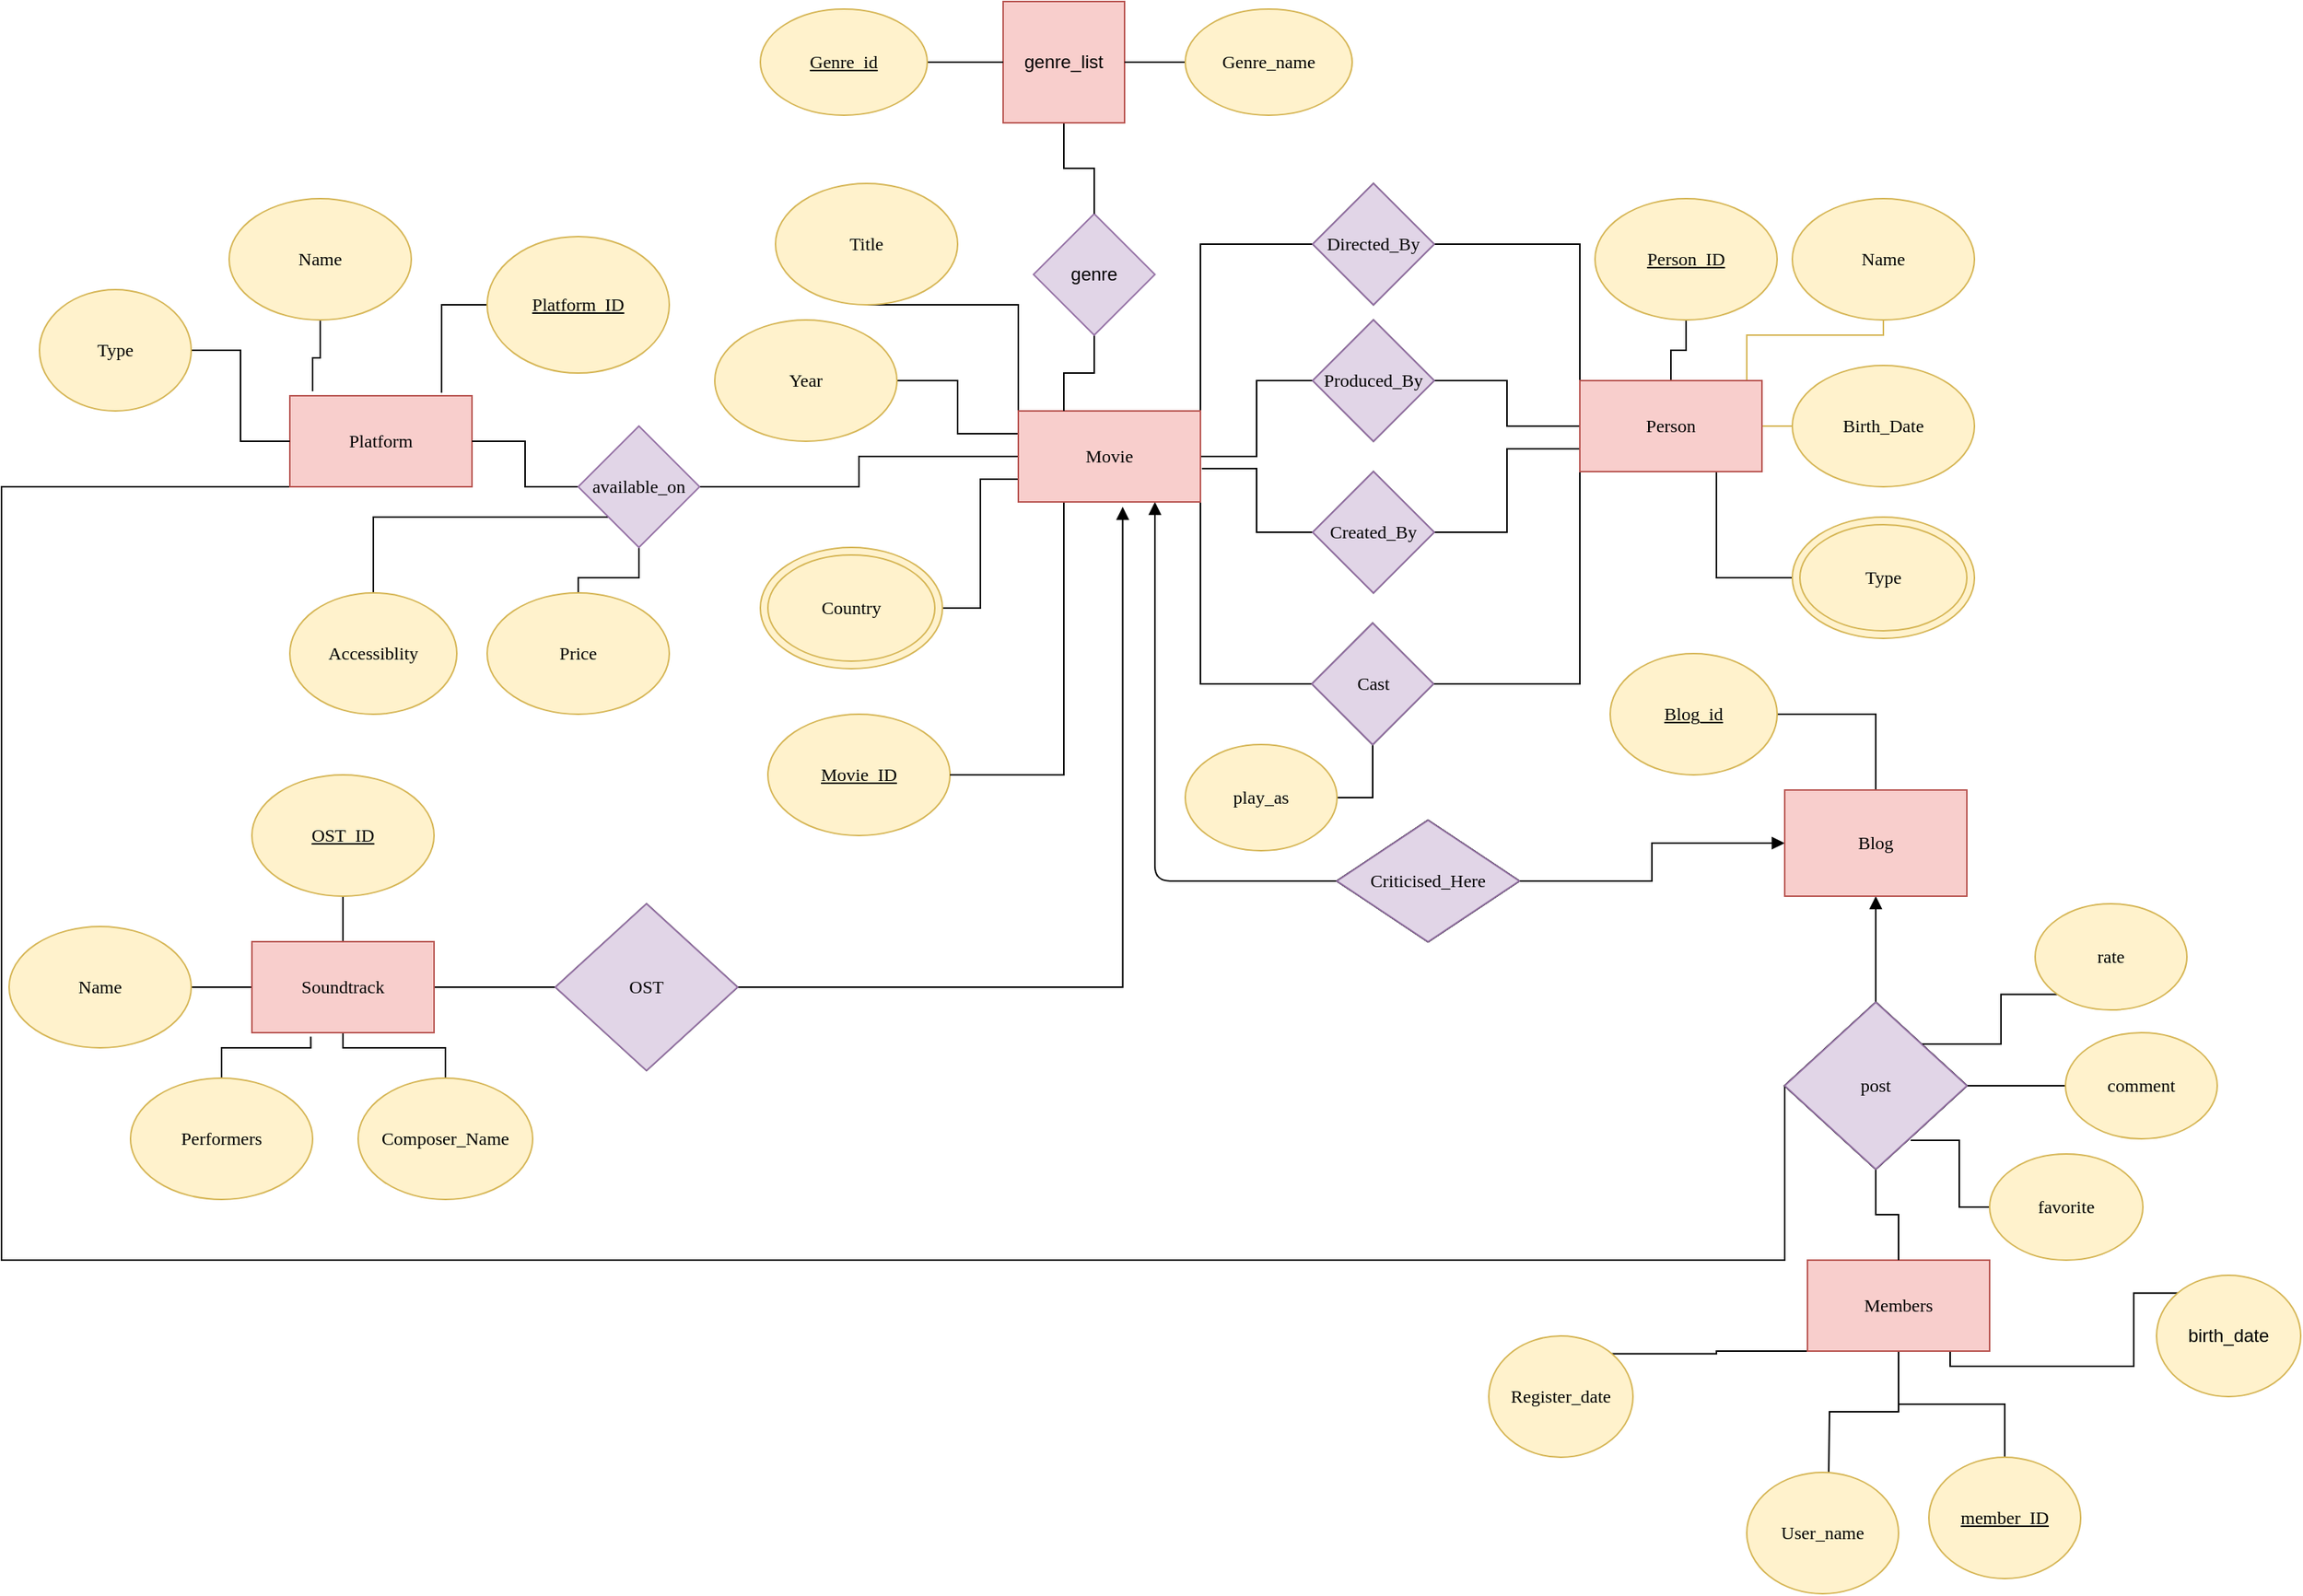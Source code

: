 <mxfile version="13.6.6" type="github"><diagram id="C5RBs43oDa-KdzZeNtuy" name="Page-1"><mxGraphModel dx="1730" dy="2097" grid="1" gridSize="10" guides="1" tooltips="1" connect="1" arrows="1" fold="1" page="1" pageScale="1" pageWidth="827" pageHeight="1169" math="0" shadow="0"><root><mxCell id="WIyWlLk6GJQsqaUBKTNV-0"/><mxCell id="WIyWlLk6GJQsqaUBKTNV-1" parent="WIyWlLk6GJQsqaUBKTNV-0"/><mxCell id="zu7qVDjdmiL0SXpGUz2i-52" style="edgeStyle=orthogonalEdgeStyle;rounded=0;orthogonalLoop=1;jettySize=auto;html=1;endArrow=none;endFill=0;strokeColor=#000000;fontFamily=Verdana;" parent="WIyWlLk6GJQsqaUBKTNV-1" source="zu7qVDjdmiL0SXpGUz2i-1" target="zu7qVDjdmiL0SXpGUz2i-44" edge="1"><mxGeometry relative="1" as="geometry"/></mxCell><mxCell id="zu7qVDjdmiL0SXpGUz2i-80" style="edgeStyle=orthogonalEdgeStyle;rounded=0;orthogonalLoop=1;jettySize=auto;html=1;exitX=0.75;exitY=1;exitDx=0;exitDy=0;startArrow=block;startFill=1;endArrow=none;endFill=0;strokeColor=#000000;fontFamily=Verdana;" parent="WIyWlLk6GJQsqaUBKTNV-1" source="zu7qVDjdmiL0SXpGUz2i-1" edge="1"><mxGeometry relative="1" as="geometry"><mxPoint x="780" y="410" as="targetPoint"/></mxGeometry></mxCell><mxCell id="zu7qVDjdmiL0SXpGUz2i-1" value="Movie" style="rounded=0;whiteSpace=wrap;html=1;fontFamily=Verdana;fillColor=#f8cecc;strokeColor=#b85450;" parent="WIyWlLk6GJQsqaUBKTNV-1" vertex="1"><mxGeometry x="690" y="170" width="120" height="60" as="geometry"/></mxCell><mxCell id="zu7qVDjdmiL0SXpGUz2i-34" style="edgeStyle=orthogonalEdgeStyle;rounded=0;orthogonalLoop=1;jettySize=auto;html=1;entryX=0;entryY=0.25;entryDx=0;entryDy=0;endArrow=none;endFill=0;fontFamily=Verdana;fillColor=#fff2cc;" parent="WIyWlLk6GJQsqaUBKTNV-1" source="zu7qVDjdmiL0SXpGUz2i-4" target="zu7qVDjdmiL0SXpGUz2i-1" edge="1"><mxGeometry relative="1" as="geometry"/></mxCell><mxCell id="zu7qVDjdmiL0SXpGUz2i-4" value="Year" style="ellipse;whiteSpace=wrap;html=1;fontFamily=Verdana;fillColor=#fff2cc;strokeColor=#d6b656;" parent="WIyWlLk6GJQsqaUBKTNV-1" vertex="1"><mxGeometry x="490" y="110" width="120" height="80" as="geometry"/></mxCell><mxCell id="zu7qVDjdmiL0SXpGUz2i-35" style="edgeStyle=orthogonalEdgeStyle;rounded=0;orthogonalLoop=1;jettySize=auto;html=1;entryX=0;entryY=0;entryDx=0;entryDy=0;endArrow=none;endFill=0;fontFamily=Verdana;fillColor=#fff2cc;" parent="WIyWlLk6GJQsqaUBKTNV-1" source="zu7qVDjdmiL0SXpGUz2i-7" target="zu7qVDjdmiL0SXpGUz2i-1" edge="1"><mxGeometry relative="1" as="geometry"><Array as="points"><mxPoint x="690" y="100"/></Array></mxGeometry></mxCell><mxCell id="zu7qVDjdmiL0SXpGUz2i-7" value="Title" style="ellipse;whiteSpace=wrap;html=1;fontFamily=Verdana;fillColor=#fff2cc;strokeColor=#d6b656;" parent="WIyWlLk6GJQsqaUBKTNV-1" vertex="1"><mxGeometry x="530" y="20" width="120" height="80" as="geometry"/></mxCell><mxCell id="zu7qVDjdmiL0SXpGUz2i-33" style="edgeStyle=orthogonalEdgeStyle;rounded=0;orthogonalLoop=1;jettySize=auto;html=1;entryX=0;entryY=0.75;entryDx=0;entryDy=0;endArrow=none;endFill=0;fontFamily=Verdana;fillColor=#fff2cc;" parent="WIyWlLk6GJQsqaUBKTNV-1" source="zu7qVDjdmiL0SXpGUz2i-14" target="zu7qVDjdmiL0SXpGUz2i-1" edge="1"><mxGeometry relative="1" as="geometry"/></mxCell><mxCell id="zu7qVDjdmiL0SXpGUz2i-14" value="Country" style="ellipse;whiteSpace=wrap;html=1;fontFamily=Verdana;fillColor=#fff2cc;strokeColor=#d6b656;" parent="WIyWlLk6GJQsqaUBKTNV-1" vertex="1"><mxGeometry x="520" y="260" width="120" height="80" as="geometry"/></mxCell><mxCell id="zu7qVDjdmiL0SXpGUz2i-50" style="edgeStyle=orthogonalEdgeStyle;rounded=0;orthogonalLoop=1;jettySize=auto;html=1;entryX=0;entryY=0.5;entryDx=0;entryDy=0;endArrow=none;endFill=0;strokeColor=#d6b656;fontFamily=Verdana;fillColor=#fff2cc;" parent="WIyWlLk6GJQsqaUBKTNV-1" source="zu7qVDjdmiL0SXpGUz2i-38" target="zu7qVDjdmiL0SXpGUz2i-41" edge="1"><mxGeometry relative="1" as="geometry"/></mxCell><mxCell id="zu7qVDjdmiL0SXpGUz2i-38" value="Person" style="rounded=0;whiteSpace=wrap;html=1;fontFamily=Verdana;fillColor=#f8cecc;strokeColor=#b85450;" parent="WIyWlLk6GJQsqaUBKTNV-1" vertex="1"><mxGeometry x="1060" y="150" width="120" height="60" as="geometry"/></mxCell><mxCell id="zu7qVDjdmiL0SXpGUz2i-48" style="edgeStyle=orthogonalEdgeStyle;rounded=0;orthogonalLoop=1;jettySize=auto;html=1;endArrow=none;endFill=0;strokeColor=#000000;fontFamily=Verdana;" parent="WIyWlLk6GJQsqaUBKTNV-1" source="zu7qVDjdmiL0SXpGUz2i-39" target="zu7qVDjdmiL0SXpGUz2i-38" edge="1"><mxGeometry relative="1" as="geometry"/></mxCell><mxCell id="zu7qVDjdmiL0SXpGUz2i-39" value="&lt;u&gt;Person_ID&lt;/u&gt;" style="ellipse;whiteSpace=wrap;html=1;fontFamily=Verdana;fillColor=#fff2cc;strokeColor=#d6b656;" parent="WIyWlLk6GJQsqaUBKTNV-1" vertex="1"><mxGeometry x="1070" y="30" width="120" height="80" as="geometry"/></mxCell><mxCell id="zu7qVDjdmiL0SXpGUz2i-49" style="edgeStyle=orthogonalEdgeStyle;rounded=0;orthogonalLoop=1;jettySize=auto;html=1;endArrow=none;endFill=0;strokeColor=#d6b656;fontFamily=Verdana;fillColor=#fff2cc;" parent="WIyWlLk6GJQsqaUBKTNV-1" source="zu7qVDjdmiL0SXpGUz2i-40" edge="1"><mxGeometry relative="1" as="geometry"><mxPoint x="1170" y="150" as="targetPoint"/><Array as="points"><mxPoint x="1260" y="120"/><mxPoint x="1170" y="120"/></Array></mxGeometry></mxCell><mxCell id="zu7qVDjdmiL0SXpGUz2i-40" value="Name" style="ellipse;whiteSpace=wrap;html=1;fontFamily=Verdana;fillColor=#fff2cc;strokeColor=#d6b656;" parent="WIyWlLk6GJQsqaUBKTNV-1" vertex="1"><mxGeometry x="1200" y="30" width="120" height="80" as="geometry"/></mxCell><mxCell id="zu7qVDjdmiL0SXpGUz2i-41" value="Birth_Date" style="ellipse;whiteSpace=wrap;html=1;fontFamily=Verdana;fillColor=#fff2cc;strokeColor=#d6b656;" parent="WIyWlLk6GJQsqaUBKTNV-1" vertex="1"><mxGeometry x="1200" y="140" width="120" height="80" as="geometry"/></mxCell><mxCell id="zu7qVDjdmiL0SXpGUz2i-51" style="edgeStyle=orthogonalEdgeStyle;rounded=0;orthogonalLoop=1;jettySize=auto;html=1;entryX=0.75;entryY=1;entryDx=0;entryDy=0;endArrow=none;endFill=0;strokeColor=#000000;fontFamily=Verdana;" parent="WIyWlLk6GJQsqaUBKTNV-1" source="zu7qVDjdmiL0SXpGUz2i-42" target="zu7qVDjdmiL0SXpGUz2i-38" edge="1"><mxGeometry relative="1" as="geometry"/></mxCell><mxCell id="zu7qVDjdmiL0SXpGUz2i-42" value="Type" style="ellipse;whiteSpace=wrap;html=1;fontFamily=Verdana;fillColor=#fff2cc;strokeColor=#d6b656;" parent="WIyWlLk6GJQsqaUBKTNV-1" vertex="1"><mxGeometry x="1200" y="240" width="120" height="80" as="geometry"/></mxCell><mxCell id="zu7qVDjdmiL0SXpGUz2i-53" style="edgeStyle=orthogonalEdgeStyle;rounded=0;orthogonalLoop=1;jettySize=auto;html=1;entryX=1;entryY=0;entryDx=0;entryDy=0;endArrow=none;endFill=0;strokeColor=#000000;exitX=0;exitY=0.5;exitDx=0;exitDy=0;fontFamily=Verdana;" parent="WIyWlLk6GJQsqaUBKTNV-1" source="zu7qVDjdmiL0SXpGUz2i-43" target="zu7qVDjdmiL0SXpGUz2i-1" edge="1"><mxGeometry relative="1" as="geometry"><Array as="points"><mxPoint x="810" y="60"/></Array></mxGeometry></mxCell><mxCell id="zu7qVDjdmiL0SXpGUz2i-56" style="edgeStyle=orthogonalEdgeStyle;rounded=0;orthogonalLoop=1;jettySize=auto;html=1;entryX=0;entryY=0;entryDx=0;entryDy=0;endArrow=none;endFill=0;strokeColor=#000000;fontFamily=Verdana;" parent="WIyWlLk6GJQsqaUBKTNV-1" source="zu7qVDjdmiL0SXpGUz2i-43" target="zu7qVDjdmiL0SXpGUz2i-38" edge="1"><mxGeometry relative="1" as="geometry"/></mxCell><mxCell id="zu7qVDjdmiL0SXpGUz2i-43" value="Directed_By" style="rhombus;whiteSpace=wrap;html=1;fontFamily=Verdana;" parent="WIyWlLk6GJQsqaUBKTNV-1" vertex="1"><mxGeometry x="884" y="20" width="80" height="80" as="geometry"/></mxCell><mxCell id="zu7qVDjdmiL0SXpGUz2i-57" style="edgeStyle=orthogonalEdgeStyle;rounded=0;orthogonalLoop=1;jettySize=auto;html=1;entryX=0;entryY=0.5;entryDx=0;entryDy=0;endArrow=none;endFill=0;strokeColor=#000000;fontFamily=Verdana;" parent="WIyWlLk6GJQsqaUBKTNV-1" source="zu7qVDjdmiL0SXpGUz2i-44" target="zu7qVDjdmiL0SXpGUz2i-38" edge="1"><mxGeometry relative="1" as="geometry"/></mxCell><mxCell id="zu7qVDjdmiL0SXpGUz2i-44" value="Produced_By" style="rhombus;whiteSpace=wrap;html=1;fontFamily=Verdana;" parent="WIyWlLk6GJQsqaUBKTNV-1" vertex="1"><mxGeometry x="884" y="110" width="80" height="80" as="geometry"/></mxCell><mxCell id="zu7qVDjdmiL0SXpGUz2i-54" style="edgeStyle=orthogonalEdgeStyle;rounded=0;orthogonalLoop=1;jettySize=auto;html=1;entryX=1.008;entryY=0.633;entryDx=0;entryDy=0;entryPerimeter=0;endArrow=none;endFill=0;strokeColor=#000000;fontFamily=Verdana;" parent="WIyWlLk6GJQsqaUBKTNV-1" source="zu7qVDjdmiL0SXpGUz2i-45" target="zu7qVDjdmiL0SXpGUz2i-1" edge="1"><mxGeometry relative="1" as="geometry"/></mxCell><mxCell id="zu7qVDjdmiL0SXpGUz2i-58" style="edgeStyle=orthogonalEdgeStyle;rounded=0;orthogonalLoop=1;jettySize=auto;html=1;entryX=0;entryY=0.75;entryDx=0;entryDy=0;endArrow=none;endFill=0;strokeColor=#000000;fontFamily=Verdana;" parent="WIyWlLk6GJQsqaUBKTNV-1" source="zu7qVDjdmiL0SXpGUz2i-45" target="zu7qVDjdmiL0SXpGUz2i-38" edge="1"><mxGeometry relative="1" as="geometry"/></mxCell><mxCell id="zu7qVDjdmiL0SXpGUz2i-45" value="Created_By" style="rhombus;whiteSpace=wrap;html=1;fontFamily=Verdana;" parent="WIyWlLk6GJQsqaUBKTNV-1" vertex="1"><mxGeometry x="884" y="210" width="80" height="80" as="geometry"/></mxCell><mxCell id="zu7qVDjdmiL0SXpGUz2i-55" style="edgeStyle=orthogonalEdgeStyle;rounded=0;orthogonalLoop=1;jettySize=auto;html=1;entryX=1;entryY=1;entryDx=0;entryDy=0;endArrow=none;endFill=0;strokeColor=#000000;fontFamily=Verdana;" parent="WIyWlLk6GJQsqaUBKTNV-1" source="zu7qVDjdmiL0SXpGUz2i-46" target="zu7qVDjdmiL0SXpGUz2i-1" edge="1"><mxGeometry relative="1" as="geometry"/></mxCell><mxCell id="zu7qVDjdmiL0SXpGUz2i-59" style="edgeStyle=orthogonalEdgeStyle;rounded=0;orthogonalLoop=1;jettySize=auto;html=1;entryX=0;entryY=1;entryDx=0;entryDy=0;endArrow=none;endFill=0;strokeColor=#000000;fontFamily=Verdana;" parent="WIyWlLk6GJQsqaUBKTNV-1" source="zu7qVDjdmiL0SXpGUz2i-46" target="zu7qVDjdmiL0SXpGUz2i-38" edge="1"><mxGeometry relative="1" as="geometry"/></mxCell><mxCell id="zu7qVDjdmiL0SXpGUz2i-46" value="Cast" style="rhombus;whiteSpace=wrap;html=1;fontFamily=Verdana;" parent="WIyWlLk6GJQsqaUBKTNV-1" vertex="1"><mxGeometry x="883.5" y="310" width="80" height="80" as="geometry"/></mxCell><mxCell id="zu7qVDjdmiL0SXpGUz2i-47" value="Type" style="ellipse;whiteSpace=wrap;html=1;fillColor=#fff2cc;fontFamily=Verdana;strokeColor=#d6b656;" parent="WIyWlLk6GJQsqaUBKTNV-1" vertex="1"><mxGeometry x="1205" y="245" width="110" height="70" as="geometry"/></mxCell><mxCell id="zu7qVDjdmiL0SXpGUz2i-61" value="Country" style="ellipse;whiteSpace=wrap;html=1;fillColor=#fff2cc;fontFamily=Verdana;strokeColor=#d6b656;" parent="WIyWlLk6GJQsqaUBKTNV-1" vertex="1"><mxGeometry x="525" y="265" width="110" height="70" as="geometry"/></mxCell><mxCell id="oCdLQc17d8EKBaUNZYvn-48" style="edgeStyle=orthogonalEdgeStyle;rounded=0;orthogonalLoop=1;jettySize=auto;html=1;exitX=0.25;exitY=1;exitDx=0;exitDy=0;entryX=0;entryY=0.5;entryDx=0;entryDy=0;labelBackgroundColor=#99CCFF;endArrow=none;endFill=0;strokeColor=#000000;fontFamily=Helvetica;fontColor=#000000;" edge="1" parent="WIyWlLk6GJQsqaUBKTNV-1" source="zu7qVDjdmiL0SXpGUz2i-62" target="oCdLQc17d8EKBaUNZYvn-19"><mxGeometry relative="1" as="geometry"><Array as="points"><mxPoint x="20" y="220"/><mxPoint x="20" y="730"/><mxPoint x="1195" y="730"/></Array></mxGeometry></mxCell><mxCell id="zu7qVDjdmiL0SXpGUz2i-62" value="Platform" style="rounded=0;whiteSpace=wrap;html=1;fillColor=#f8cecc;fontFamily=Verdana;strokeColor=#b85450;" parent="WIyWlLk6GJQsqaUBKTNV-1" vertex="1"><mxGeometry x="210" y="160" width="120" height="60" as="geometry"/></mxCell><mxCell id="zu7qVDjdmiL0SXpGUz2i-158" style="edgeStyle=orthogonalEdgeStyle;rounded=0;jumpStyle=arc;orthogonalLoop=1;jettySize=auto;html=1;startArrow=none;startFill=0;endArrow=none;endFill=0;fontFamily=Verdana;fillColor=#fff2cc;" parent="WIyWlLk6GJQsqaUBKTNV-1" source="zu7qVDjdmiL0SXpGUz2i-63" target="zu7qVDjdmiL0SXpGUz2i-1" edge="1"><mxGeometry relative="1" as="geometry"/></mxCell><mxCell id="zu7qVDjdmiL0SXpGUz2i-159" style="edgeStyle=orthogonalEdgeStyle;rounded=0;jumpStyle=arc;orthogonalLoop=1;jettySize=auto;html=1;exitX=0;exitY=0.5;exitDx=0;exitDy=0;entryX=1;entryY=0.5;entryDx=0;entryDy=0;startArrow=none;startFill=0;endArrow=none;endFill=0;strokeColor=#000000;fontFamily=Verdana;" parent="WIyWlLk6GJQsqaUBKTNV-1" source="zu7qVDjdmiL0SXpGUz2i-63" target="zu7qVDjdmiL0SXpGUz2i-62" edge="1"><mxGeometry relative="1" as="geometry"/></mxCell><mxCell id="oCdLQc17d8EKBaUNZYvn-43" style="edgeStyle=orthogonalEdgeStyle;rounded=0;orthogonalLoop=1;jettySize=auto;html=1;exitX=0;exitY=1;exitDx=0;exitDy=0;labelBackgroundColor=#99CCFF;endArrow=none;endFill=0;fontFamily=Helvetica;fontColor=#000000;" edge="1" parent="WIyWlLk6GJQsqaUBKTNV-1" source="zu7qVDjdmiL0SXpGUz2i-63" target="zu7qVDjdmiL0SXpGUz2i-70"><mxGeometry relative="1" as="geometry"/></mxCell><mxCell id="oCdLQc17d8EKBaUNZYvn-44" style="edgeStyle=orthogonalEdgeStyle;rounded=0;orthogonalLoop=1;jettySize=auto;html=1;entryX=0.5;entryY=0;entryDx=0;entryDy=0;labelBackgroundColor=#99CCFF;endArrow=none;endFill=0;fontFamily=Helvetica;fontColor=#000000;" edge="1" parent="WIyWlLk6GJQsqaUBKTNV-1" source="zu7qVDjdmiL0SXpGUz2i-63" target="zu7qVDjdmiL0SXpGUz2i-67"><mxGeometry relative="1" as="geometry"/></mxCell><mxCell id="zu7qVDjdmiL0SXpGUz2i-63" value="available_on" style="rhombus;whiteSpace=wrap;html=1;fillColor=#e1d5e7;fontFamily=Verdana;strokeColor=#9673a6;" parent="WIyWlLk6GJQsqaUBKTNV-1" vertex="1"><mxGeometry x="400" y="180" width="80" height="80" as="geometry"/></mxCell><mxCell id="zu7qVDjdmiL0SXpGUz2i-78" style="edgeStyle=orthogonalEdgeStyle;rounded=0;orthogonalLoop=1;jettySize=auto;html=1;entryX=0.833;entryY=-0.033;entryDx=0;entryDy=0;entryPerimeter=0;startArrow=none;startFill=0;endArrow=none;endFill=0;strokeColor=#000000;fontFamily=Verdana;" parent="WIyWlLk6GJQsqaUBKTNV-1" source="zu7qVDjdmiL0SXpGUz2i-66" target="zu7qVDjdmiL0SXpGUz2i-62" edge="1"><mxGeometry relative="1" as="geometry"/></mxCell><mxCell id="zu7qVDjdmiL0SXpGUz2i-66" value="&lt;u&gt;Platform_ID&lt;/u&gt;" style="ellipse;whiteSpace=wrap;html=1;fillColor=#fff2cc;fontFamily=Verdana;strokeColor=#d6b656;" parent="WIyWlLk6GJQsqaUBKTNV-1" vertex="1"><mxGeometry x="340" y="55" width="120" height="90" as="geometry"/></mxCell><mxCell id="zu7qVDjdmiL0SXpGUz2i-67" value="Price" style="ellipse;whiteSpace=wrap;html=1;fillColor=#fff2cc;fontFamily=Verdana;strokeColor=#d6b656;" parent="WIyWlLk6GJQsqaUBKTNV-1" vertex="1"><mxGeometry x="340" y="290" width="120" height="80" as="geometry"/></mxCell><mxCell id="zu7qVDjdmiL0SXpGUz2i-76" style="edgeStyle=orthogonalEdgeStyle;rounded=0;orthogonalLoop=1;jettySize=auto;html=1;startArrow=none;startFill=0;endArrow=none;endFill=0;strokeColor=#000000;fontFamily=Verdana;" parent="WIyWlLk6GJQsqaUBKTNV-1" source="zu7qVDjdmiL0SXpGUz2i-68" target="zu7qVDjdmiL0SXpGUz2i-62" edge="1"><mxGeometry relative="1" as="geometry"/></mxCell><mxCell id="zu7qVDjdmiL0SXpGUz2i-68" value="Type" style="ellipse;whiteSpace=wrap;html=1;fillColor=#fff2cc;fontFamily=Verdana;strokeColor=#d6b656;" parent="WIyWlLk6GJQsqaUBKTNV-1" vertex="1"><mxGeometry x="45" y="90" width="100" height="80" as="geometry"/></mxCell><mxCell id="zu7qVDjdmiL0SXpGUz2i-70" value="Accessiblity" style="ellipse;whiteSpace=wrap;html=1;fillColor=#fff2cc;fontFamily=Verdana;strokeColor=#d6b656;" parent="WIyWlLk6GJQsqaUBKTNV-1" vertex="1"><mxGeometry x="210" y="290" width="110" height="80" as="geometry"/></mxCell><mxCell id="zu7qVDjdmiL0SXpGUz2i-74" style="edgeStyle=orthogonalEdgeStyle;rounded=0;orthogonalLoop=1;jettySize=auto;html=1;entryX=0.125;entryY=-0.05;entryDx=0;entryDy=0;entryPerimeter=0;startArrow=none;startFill=0;endArrow=none;endFill=0;strokeColor=#000000;fontFamily=Verdana;" parent="WIyWlLk6GJQsqaUBKTNV-1" source="zu7qVDjdmiL0SXpGUz2i-71" target="zu7qVDjdmiL0SXpGUz2i-62" edge="1"><mxGeometry relative="1" as="geometry"/></mxCell><mxCell id="zu7qVDjdmiL0SXpGUz2i-71" value="Name" style="ellipse;whiteSpace=wrap;html=1;fillColor=#fff2cc;fontFamily=Verdana;strokeColor=#d6b656;" parent="WIyWlLk6GJQsqaUBKTNV-1" vertex="1"><mxGeometry x="170" y="30" width="120" height="80" as="geometry"/></mxCell><mxCell id="zu7qVDjdmiL0SXpGUz2i-72" value="&lt;u&gt;Movie_ID&lt;/u&gt;" style="ellipse;whiteSpace=wrap;html=1;fillColor=#fff2cc;fontFamily=Verdana;strokeColor=#d6b656;" parent="WIyWlLk6GJQsqaUBKTNV-1" vertex="1"><mxGeometry x="525" y="370" width="120" height="80" as="geometry"/></mxCell><mxCell id="zu7qVDjdmiL0SXpGUz2i-73" style="edgeStyle=orthogonalEdgeStyle;rounded=0;orthogonalLoop=1;jettySize=auto;html=1;startArrow=none;startFill=0;endArrow=none;endFill=0;strokeColor=#000000;exitX=0.25;exitY=1;exitDx=0;exitDy=0;fontFamily=Verdana;" parent="WIyWlLk6GJQsqaUBKTNV-1" source="zu7qVDjdmiL0SXpGUz2i-1" target="zu7qVDjdmiL0SXpGUz2i-72" edge="1"><mxGeometry relative="1" as="geometry"><mxPoint x="720" y="310" as="sourcePoint"/><Array as="points"><mxPoint x="720" y="410"/></Array></mxGeometry></mxCell><mxCell id="zu7qVDjdmiL0SXpGUz2i-146" style="edgeStyle=orthogonalEdgeStyle;rounded=0;jumpStyle=arc;orthogonalLoop=1;jettySize=auto;html=1;startArrow=block;startFill=1;endArrow=none;endFill=0;strokeColor=#000000;fontFamily=Verdana;" parent="WIyWlLk6GJQsqaUBKTNV-1" source="zu7qVDjdmiL0SXpGUz2i-79" target="zu7qVDjdmiL0SXpGUz2i-125" edge="1"><mxGeometry relative="1" as="geometry"/></mxCell><mxCell id="zu7qVDjdmiL0SXpGUz2i-79" value="Blog" style="rounded=0;whiteSpace=wrap;html=1;fillColor=#f8cecc;fontFamily=Verdana;strokeColor=#b85450;" parent="WIyWlLk6GJQsqaUBKTNV-1" vertex="1"><mxGeometry x="1195" y="420" width="120" height="70" as="geometry"/></mxCell><mxCell id="zu7qVDjdmiL0SXpGUz2i-81" value="" style="endArrow=none;html=1;strokeColor=#000000;fontFamily=Verdana;" parent="WIyWlLk6GJQsqaUBKTNV-1" target="zu7qVDjdmiL0SXpGUz2i-82" edge="1"><mxGeometry width="50" height="50" relative="1" as="geometry"><mxPoint x="780" y="410" as="sourcePoint"/><mxPoint x="900" y="480" as="targetPoint"/><Array as="points"><mxPoint x="780" y="480"/></Array></mxGeometry></mxCell><mxCell id="zu7qVDjdmiL0SXpGUz2i-83" style="edgeStyle=orthogonalEdgeStyle;rounded=0;orthogonalLoop=1;jettySize=auto;html=1;exitX=1;exitY=0.5;exitDx=0;exitDy=0;startArrow=none;startFill=0;endArrow=block;endFill=1;strokeColor=#000000;fontFamily=Verdana;" parent="WIyWlLk6GJQsqaUBKTNV-1" source="zu7qVDjdmiL0SXpGUz2i-82" target="zu7qVDjdmiL0SXpGUz2i-79" edge="1"><mxGeometry relative="1" as="geometry"/></mxCell><mxCell id="zu7qVDjdmiL0SXpGUz2i-82" value="Criticised_Here" style="rhombus;whiteSpace=wrap;html=1;fontFamily=Verdana;" parent="WIyWlLk6GJQsqaUBKTNV-1" vertex="1"><mxGeometry x="900" y="440" width="120" height="80" as="geometry"/></mxCell><mxCell id="zu7qVDjdmiL0SXpGUz2i-140" style="edgeStyle=orthogonalEdgeStyle;rounded=0;jumpStyle=arc;orthogonalLoop=1;jettySize=auto;html=1;entryX=1;entryY=0;entryDx=0;entryDy=0;startArrow=none;startFill=0;endArrow=none;endFill=0;strokeColor=#000000;fontFamily=Verdana;" parent="WIyWlLk6GJQsqaUBKTNV-1" source="zu7qVDjdmiL0SXpGUz2i-110" target="zu7qVDjdmiL0SXpGUz2i-112" edge="1"><mxGeometry relative="1" as="geometry"><Array as="points"><mxPoint x="1150" y="790"/></Array></mxGeometry></mxCell><mxCell id="zu7qVDjdmiL0SXpGUz2i-141" style="edgeStyle=orthogonalEdgeStyle;rounded=0;jumpStyle=arc;orthogonalLoop=1;jettySize=auto;html=1;entryX=0.5;entryY=0;entryDx=0;entryDy=0;startArrow=none;startFill=0;endArrow=none;endFill=0;strokeColor=#000000;fontFamily=Verdana;" parent="WIyWlLk6GJQsqaUBKTNV-1" source="zu7qVDjdmiL0SXpGUz2i-110" edge="1"><mxGeometry relative="1" as="geometry"><mxPoint x="1224" y="870" as="targetPoint"/></mxGeometry></mxCell><mxCell id="zu7qVDjdmiL0SXpGUz2i-143" style="edgeStyle=orthogonalEdgeStyle;rounded=0;jumpStyle=arc;orthogonalLoop=1;jettySize=auto;html=1;entryX=0;entryY=0;entryDx=0;entryDy=0;startArrow=none;startFill=0;endArrow=none;endFill=0;strokeColor=#000000;fontFamily=Verdana;" parent="WIyWlLk6GJQsqaUBKTNV-1" source="zu7qVDjdmiL0SXpGUz2i-110" target="zu7qVDjdmiL0SXpGUz2i-113" edge="1"><mxGeometry relative="1" as="geometry"><Array as="points"><mxPoint x="1304" y="800"/><mxPoint x="1425" y="800"/></Array></mxGeometry></mxCell><mxCell id="zu7qVDjdmiL0SXpGUz2i-180" style="edgeStyle=orthogonalEdgeStyle;rounded=0;jumpStyle=arc;orthogonalLoop=1;jettySize=auto;html=1;startArrow=none;startFill=0;endArrow=none;endFill=0;strokeColor=#000000;fontFamily=Verdana;" parent="WIyWlLk6GJQsqaUBKTNV-1" source="zu7qVDjdmiL0SXpGUz2i-110" target="zu7qVDjdmiL0SXpGUz2i-114" edge="1"><mxGeometry relative="1" as="geometry"><Array as="points"><mxPoint x="1270" y="825"/><mxPoint x="1340" y="825"/></Array></mxGeometry></mxCell><mxCell id="zu7qVDjdmiL0SXpGUz2i-110" value="Members" style="rounded=0;whiteSpace=wrap;html=1;fillColor=#f8cecc;fontFamily=Verdana;strokeColor=#b85450;" parent="WIyWlLk6GJQsqaUBKTNV-1" vertex="1"><mxGeometry x="1210" y="730" width="120" height="60" as="geometry"/></mxCell><mxCell id="zu7qVDjdmiL0SXpGUz2i-111" value="User_name" style="ellipse;whiteSpace=wrap;html=1;fillColor=#fff2cc;fontFamily=Verdana;strokeColor=#d6b656;" parent="WIyWlLk6GJQsqaUBKTNV-1" vertex="1"><mxGeometry x="1170" y="870" width="100" height="80" as="geometry"/></mxCell><mxCell id="zu7qVDjdmiL0SXpGUz2i-112" value="Register_date" style="ellipse;whiteSpace=wrap;html=1;fillColor=#fff2cc;fontFamily=Verdana;strokeColor=#d6b656;" parent="WIyWlLk6GJQsqaUBKTNV-1" vertex="1"><mxGeometry x="1000" y="780" width="95" height="80" as="geometry"/></mxCell><mxCell id="zu7qVDjdmiL0SXpGUz2i-113" value="birth_date" style="ellipse;whiteSpace=wrap;html=1;fillColor=#fff2cc;strokeColor=#d6b656;" parent="WIyWlLk6GJQsqaUBKTNV-1" vertex="1"><mxGeometry x="1440" y="740" width="95" height="80" as="geometry"/></mxCell><mxCell id="zu7qVDjdmiL0SXpGUz2i-114" value="&lt;u&gt;member_ID&lt;/u&gt;" style="ellipse;whiteSpace=wrap;html=1;fillColor=#fff2cc;fontFamily=Verdana;strokeColor=#d6b656;" parent="WIyWlLk6GJQsqaUBKTNV-1" vertex="1"><mxGeometry x="1290" y="860" width="100" height="80" as="geometry"/></mxCell><mxCell id="zu7qVDjdmiL0SXpGUz2i-179" style="edgeStyle=orthogonalEdgeStyle;rounded=0;jumpStyle=arc;orthogonalLoop=1;jettySize=auto;html=1;exitX=0.5;exitY=1;exitDx=0;exitDy=0;entryX=0.5;entryY=0;entryDx=0;entryDy=0;startArrow=none;startFill=0;endArrow=none;endFill=0;strokeColor=#000000;fontFamily=Verdana;" parent="WIyWlLk6GJQsqaUBKTNV-1" source="zu7qVDjdmiL0SXpGUz2i-125" target="zu7qVDjdmiL0SXpGUz2i-110" edge="1"><mxGeometry relative="1" as="geometry"/></mxCell><mxCell id="zu7qVDjdmiL0SXpGUz2i-125" value="sent_by" style="rhombus;whiteSpace=wrap;html=1;fillColor=none;fontFamily=Verdana;" parent="WIyWlLk6GJQsqaUBKTNV-1" vertex="1"><mxGeometry x="1195" y="560" width="120" height="110" as="geometry"/></mxCell><mxCell id="zu7qVDjdmiL0SXpGUz2i-150" style="edgeStyle=orthogonalEdgeStyle;rounded=0;jumpStyle=arc;orthogonalLoop=1;jettySize=auto;html=1;startArrow=none;startFill=0;endArrow=none;endFill=0;strokeColor=#000000;fontFamily=Verdana;" parent="WIyWlLk6GJQsqaUBKTNV-1" source="zu7qVDjdmiL0SXpGUz2i-148" target="zu7qVDjdmiL0SXpGUz2i-125" edge="1"><mxGeometry relative="1" as="geometry"/></mxCell><mxCell id="zu7qVDjdmiL0SXpGUz2i-148" value="comment" style="ellipse;whiteSpace=wrap;html=1;fillColor=#fff2cc;fontFamily=Verdana;strokeColor=#d6b656;" parent="WIyWlLk6GJQsqaUBKTNV-1" vertex="1"><mxGeometry x="1380" y="580" width="100" height="70" as="geometry"/></mxCell><mxCell id="oCdLQc17d8EKBaUNZYvn-47" style="edgeStyle=orthogonalEdgeStyle;rounded=0;orthogonalLoop=1;jettySize=auto;html=1;entryX=0.692;entryY=0.827;entryDx=0;entryDy=0;entryPerimeter=0;labelBackgroundColor=#99CCFF;endArrow=none;endFill=0;strokeColor=#000000;fontFamily=Helvetica;fontColor=#000000;" edge="1" parent="WIyWlLk6GJQsqaUBKTNV-1" source="zu7qVDjdmiL0SXpGUz2i-151" target="oCdLQc17d8EKBaUNZYvn-21"><mxGeometry relative="1" as="geometry"/></mxCell><mxCell id="zu7qVDjdmiL0SXpGUz2i-151" value="favorite" style="ellipse;whiteSpace=wrap;html=1;fillColor=#fff2cc;fontFamily=Verdana;strokeColor=#d6b656;" parent="WIyWlLk6GJQsqaUBKTNV-1" vertex="1"><mxGeometry x="1330" y="660" width="101" height="70" as="geometry"/></mxCell><mxCell id="oCdLQc17d8EKBaUNZYvn-46" style="edgeStyle=orthogonalEdgeStyle;rounded=0;orthogonalLoop=1;jettySize=auto;html=1;exitX=0;exitY=1;exitDx=0;exitDy=0;entryX=1;entryY=0;entryDx=0;entryDy=0;labelBackgroundColor=#99CCFF;endArrow=none;endFill=0;strokeColor=#000000;fontFamily=Helvetica;fontColor=#000000;" edge="1" parent="WIyWlLk6GJQsqaUBKTNV-1" source="zu7qVDjdmiL0SXpGUz2i-152" target="oCdLQc17d8EKBaUNZYvn-21"><mxGeometry relative="1" as="geometry"/></mxCell><mxCell id="zu7qVDjdmiL0SXpGUz2i-152" value="rate" style="ellipse;whiteSpace=wrap;html=1;fillColor=#fff2cc;fontFamily=Verdana;strokeColor=#d6b656;" parent="WIyWlLk6GJQsqaUBKTNV-1" vertex="1"><mxGeometry x="1360" y="495" width="100" height="70" as="geometry"/></mxCell><mxCell id="zu7qVDjdmiL0SXpGUz2i-174" style="edgeStyle=orthogonalEdgeStyle;rounded=0;jumpStyle=arc;orthogonalLoop=1;jettySize=auto;html=1;startArrow=none;startFill=0;endArrow=none;endFill=0;strokeColor=#000000;fontFamily=Verdana;" parent="WIyWlLk6GJQsqaUBKTNV-1" source="zu7qVDjdmiL0SXpGUz2i-161" target="zu7qVDjdmiL0SXpGUz2i-164" edge="1"><mxGeometry relative="1" as="geometry"/></mxCell><mxCell id="zu7qVDjdmiL0SXpGUz2i-161" value="Soundtrack" style="rounded=0;whiteSpace=wrap;html=1;fillColor=#f8cecc;fontFamily=Verdana;strokeColor=#b85450;" parent="WIyWlLk6GJQsqaUBKTNV-1" vertex="1"><mxGeometry x="185" y="520" width="120" height="60" as="geometry"/></mxCell><mxCell id="zu7qVDjdmiL0SXpGUz2i-177" style="edgeStyle=orthogonalEdgeStyle;rounded=0;jumpStyle=arc;orthogonalLoop=1;jettySize=auto;html=1;startArrow=none;startFill=0;endArrow=none;endFill=0;strokeColor=#000000;fontFamily=Verdana;" parent="WIyWlLk6GJQsqaUBKTNV-1" source="zu7qVDjdmiL0SXpGUz2i-162" target="zu7qVDjdmiL0SXpGUz2i-161" edge="1"><mxGeometry relative="1" as="geometry"/></mxCell><mxCell id="zu7qVDjdmiL0SXpGUz2i-162" value="&lt;u&gt;OST_ID&lt;/u&gt;" style="ellipse;whiteSpace=wrap;html=1;fillColor=#fff2cc;fontFamily=Verdana;strokeColor=#d6b656;" parent="WIyWlLk6GJQsqaUBKTNV-1" vertex="1"><mxGeometry x="185" y="410" width="120" height="80" as="geometry"/></mxCell><mxCell id="zu7qVDjdmiL0SXpGUz2i-176" style="edgeStyle=orthogonalEdgeStyle;rounded=0;jumpStyle=arc;orthogonalLoop=1;jettySize=auto;html=1;entryX=0.323;entryY=1.044;entryDx=0;entryDy=0;entryPerimeter=0;startArrow=none;startFill=0;endArrow=none;endFill=0;strokeColor=#000000;fontFamily=Verdana;" parent="WIyWlLk6GJQsqaUBKTNV-1" source="zu7qVDjdmiL0SXpGUz2i-163" target="zu7qVDjdmiL0SXpGUz2i-161" edge="1"><mxGeometry relative="1" as="geometry"/></mxCell><mxCell id="zu7qVDjdmiL0SXpGUz2i-163" value="Performers" style="ellipse;whiteSpace=wrap;html=1;fillColor=#fff2cc;fontFamily=Verdana;strokeColor=#d6b656;" parent="WIyWlLk6GJQsqaUBKTNV-1" vertex="1"><mxGeometry x="105" y="610" width="120" height="80" as="geometry"/></mxCell><mxCell id="zu7qVDjdmiL0SXpGUz2i-164" value="Name" style="ellipse;whiteSpace=wrap;html=1;fillColor=#fff2cc;fontFamily=Verdana;strokeColor=#d6b656;" parent="WIyWlLk6GJQsqaUBKTNV-1" vertex="1"><mxGeometry x="25" y="510" width="120" height="80" as="geometry"/></mxCell><mxCell id="zu7qVDjdmiL0SXpGUz2i-173" style="edgeStyle=orthogonalEdgeStyle;rounded=0;jumpStyle=arc;orthogonalLoop=1;jettySize=auto;html=1;exitX=0.5;exitY=0;exitDx=0;exitDy=0;entryX=0.5;entryY=1;entryDx=0;entryDy=0;startArrow=none;startFill=0;endArrow=none;endFill=0;strokeColor=#000000;fontFamily=Verdana;" parent="WIyWlLk6GJQsqaUBKTNV-1" source="zu7qVDjdmiL0SXpGUz2i-165" target="zu7qVDjdmiL0SXpGUz2i-161" edge="1"><mxGeometry relative="1" as="geometry"/></mxCell><mxCell id="zu7qVDjdmiL0SXpGUz2i-165" value="Composer_Name" style="ellipse;whiteSpace=wrap;html=1;fillColor=#fff2cc;fontFamily=Verdana;strokeColor=#d6b656;" parent="WIyWlLk6GJQsqaUBKTNV-1" vertex="1"><mxGeometry x="255" y="610" width="115" height="80" as="geometry"/></mxCell><mxCell id="zu7qVDjdmiL0SXpGUz2i-171" style="edgeStyle=orthogonalEdgeStyle;rounded=0;jumpStyle=arc;orthogonalLoop=1;jettySize=auto;html=1;entryX=0.573;entryY=1.054;entryDx=0;entryDy=0;entryPerimeter=0;startArrow=none;startFill=0;endArrow=block;endFill=1;strokeColor=#000000;fontFamily=Verdana;" parent="WIyWlLk6GJQsqaUBKTNV-1" source="zu7qVDjdmiL0SXpGUz2i-169" target="zu7qVDjdmiL0SXpGUz2i-1" edge="1"><mxGeometry relative="1" as="geometry"/></mxCell><mxCell id="zu7qVDjdmiL0SXpGUz2i-172" style="edgeStyle=orthogonalEdgeStyle;rounded=0;jumpStyle=arc;orthogonalLoop=1;jettySize=auto;html=1;exitX=0;exitY=0.5;exitDx=0;exitDy=0;startArrow=none;startFill=0;endArrow=none;endFill=0;strokeColor=#000000;fontFamily=Verdana;" parent="WIyWlLk6GJQsqaUBKTNV-1" source="zu7qVDjdmiL0SXpGUz2i-169" target="zu7qVDjdmiL0SXpGUz2i-161" edge="1"><mxGeometry relative="1" as="geometry"/></mxCell><mxCell id="zu7qVDjdmiL0SXpGUz2i-169" value="OST" style="rhombus;whiteSpace=wrap;html=1;fillColor=none;fontFamily=Verdana;" parent="WIyWlLk6GJQsqaUBKTNV-1" vertex="1"><mxGeometry x="385" y="495" width="120" height="110" as="geometry"/></mxCell><mxCell id="oCdLQc17d8EKBaUNZYvn-1" style="edgeStyle=orthogonalEdgeStyle;rounded=0;orthogonalLoop=1;jettySize=auto;html=1;endArrow=none;endFill=0;fontFamily=Verdana;" edge="1" parent="WIyWlLk6GJQsqaUBKTNV-1" source="oCdLQc17d8EKBaUNZYvn-0" target="zu7qVDjdmiL0SXpGUz2i-79"><mxGeometry relative="1" as="geometry"/></mxCell><mxCell id="oCdLQc17d8EKBaUNZYvn-0" value="&lt;u&gt;Blog_id&lt;/u&gt;" style="ellipse;whiteSpace=wrap;html=1;fontFamily=Verdana;fillColor=#fff2cc;strokeColor=#d6b656;" vertex="1" parent="WIyWlLk6GJQsqaUBKTNV-1"><mxGeometry x="1080" y="330" width="110" height="80" as="geometry"/></mxCell><mxCell id="oCdLQc17d8EKBaUNZYvn-2" value="Blog" style="rounded=0;whiteSpace=wrap;html=1;fillColor=#f8cecc;fontFamily=Verdana;strokeColor=#b85450;" vertex="1" parent="WIyWlLk6GJQsqaUBKTNV-1"><mxGeometry x="1195" y="420" width="120" height="70" as="geometry"/></mxCell><mxCell id="oCdLQc17d8EKBaUNZYvn-3" value="Movie" style="rounded=0;whiteSpace=wrap;html=1;fontFamily=Verdana;fillColor=#f8cecc;strokeColor=#b85450;" vertex="1" parent="WIyWlLk6GJQsqaUBKTNV-1"><mxGeometry x="690" y="170" width="120" height="60" as="geometry"/></mxCell><mxCell id="oCdLQc17d8EKBaUNZYvn-4" value="Person" style="rounded=0;whiteSpace=wrap;html=1;fontFamily=Verdana;fillColor=#f8cecc;strokeColor=#b85450;" vertex="1" parent="WIyWlLk6GJQsqaUBKTNV-1"><mxGeometry x="1060" y="150" width="120" height="60" as="geometry"/></mxCell><mxCell id="oCdLQc17d8EKBaUNZYvn-5" value="Soundtrack" style="rounded=0;whiteSpace=wrap;html=1;fillColor=#f8cecc;fontFamily=Verdana;strokeColor=#b85450;" vertex="1" parent="WIyWlLk6GJQsqaUBKTNV-1"><mxGeometry x="185" y="520" width="120" height="60" as="geometry"/></mxCell><mxCell id="oCdLQc17d8EKBaUNZYvn-8" value="sent_by" style="rhombus;whiteSpace=wrap;html=1;fillColor=none;fontFamily=Verdana;" vertex="1" parent="WIyWlLk6GJQsqaUBKTNV-1"><mxGeometry x="1195" y="560" width="120" height="110" as="geometry"/></mxCell><mxCell id="oCdLQc17d8EKBaUNZYvn-9" value="Criticised_Here" style="rhombus;whiteSpace=wrap;html=1;fontFamily=Verdana;" vertex="1" parent="WIyWlLk6GJQsqaUBKTNV-1"><mxGeometry x="900" y="440" width="120" height="80" as="geometry"/></mxCell><mxCell id="oCdLQc17d8EKBaUNZYvn-10" value="Blog" style="rounded=0;whiteSpace=wrap;html=1;fillColor=#f8cecc;fontFamily=Verdana;strokeColor=#b85450;" vertex="1" parent="WIyWlLk6GJQsqaUBKTNV-1"><mxGeometry x="1195" y="420" width="120" height="70" as="geometry"/></mxCell><mxCell id="oCdLQc17d8EKBaUNZYvn-11" value="Movie" style="rounded=0;whiteSpace=wrap;html=1;fontFamily=Verdana;fillColor=#f8cecc;strokeColor=#b85450;" vertex="1" parent="WIyWlLk6GJQsqaUBKTNV-1"><mxGeometry x="690" y="170" width="120" height="60" as="geometry"/></mxCell><mxCell id="oCdLQc17d8EKBaUNZYvn-12" value="Person" style="rounded=0;whiteSpace=wrap;html=1;fontFamily=Verdana;fillColor=#f8cecc;strokeColor=#b85450;" vertex="1" parent="WIyWlLk6GJQsqaUBKTNV-1"><mxGeometry x="1060" y="150" width="120" height="60" as="geometry"/></mxCell><mxCell id="oCdLQc17d8EKBaUNZYvn-13" value="Soundtrack" style="rounded=0;whiteSpace=wrap;html=1;fillColor=#f8cecc;fontFamily=Verdana;strokeColor=#b85450;" vertex="1" parent="WIyWlLk6GJQsqaUBKTNV-1"><mxGeometry x="185" y="520" width="120" height="60" as="geometry"/></mxCell><mxCell id="oCdLQc17d8EKBaUNZYvn-16" value="sent_by" style="rhombus;whiteSpace=wrap;html=1;fillColor=none;fontFamily=Verdana;" vertex="1" parent="WIyWlLk6GJQsqaUBKTNV-1"><mxGeometry x="1195" y="560" width="120" height="110" as="geometry"/></mxCell><mxCell id="oCdLQc17d8EKBaUNZYvn-17" value="Criticised_Here" style="rhombus;whiteSpace=wrap;html=1;fontFamily=Verdana;" vertex="1" parent="WIyWlLk6GJQsqaUBKTNV-1"><mxGeometry x="900" y="440" width="120" height="80" as="geometry"/></mxCell><mxCell id="oCdLQc17d8EKBaUNZYvn-18" value="Cast" style="rhombus;whiteSpace=wrap;html=1;fontFamily=Verdana;" vertex="1" parent="WIyWlLk6GJQsqaUBKTNV-1"><mxGeometry x="883.5" y="310" width="80" height="80" as="geometry"/></mxCell><mxCell id="oCdLQc17d8EKBaUNZYvn-19" value="sent_by" style="rhombus;whiteSpace=wrap;html=1;fillColor=none;fontFamily=Verdana;" vertex="1" parent="WIyWlLk6GJQsqaUBKTNV-1"><mxGeometry x="1195" y="560" width="120" height="110" as="geometry"/></mxCell><mxCell id="oCdLQc17d8EKBaUNZYvn-20" value="Criticised_Here" style="rhombus;whiteSpace=wrap;html=1;fontFamily=Verdana;" vertex="1" parent="WIyWlLk6GJQsqaUBKTNV-1"><mxGeometry x="900" y="440" width="120" height="80" as="geometry"/></mxCell><mxCell id="oCdLQc17d8EKBaUNZYvn-21" value="post" style="rhombus;whiteSpace=wrap;html=1;fillColor=#e1d5e7;fontFamily=Verdana;strokeColor=#9673a6;" vertex="1" parent="WIyWlLk6GJQsqaUBKTNV-1"><mxGeometry x="1195" y="560" width="120" height="110" as="geometry"/></mxCell><mxCell id="oCdLQc17d8EKBaUNZYvn-22" value="Criticised_Here" style="rhombus;whiteSpace=wrap;html=1;fontFamily=Verdana;fillColor=#e1d5e7;strokeColor=#9673a6;" vertex="1" parent="WIyWlLk6GJQsqaUBKTNV-1"><mxGeometry x="900" y="440" width="120" height="80" as="geometry"/></mxCell><mxCell id="oCdLQc17d8EKBaUNZYvn-50" style="edgeStyle=orthogonalEdgeStyle;rounded=0;orthogonalLoop=1;jettySize=auto;html=1;entryX=1;entryY=0.5;entryDx=0;entryDy=0;labelBackgroundColor=#99CCFF;endArrow=none;endFill=0;strokeColor=#000000;fontFamily=Helvetica;fontColor=#000000;" edge="1" parent="WIyWlLk6GJQsqaUBKTNV-1" source="oCdLQc17d8EKBaUNZYvn-23" target="oCdLQc17d8EKBaUNZYvn-49"><mxGeometry relative="1" as="geometry"/></mxCell><mxCell id="oCdLQc17d8EKBaUNZYvn-23" value="Cast" style="rhombus;whiteSpace=wrap;html=1;fontFamily=Verdana;fillColor=#e1d5e7;strokeColor=#9673a6;" vertex="1" parent="WIyWlLk6GJQsqaUBKTNV-1"><mxGeometry x="883.5" y="310" width="80" height="80" as="geometry"/></mxCell><mxCell id="oCdLQc17d8EKBaUNZYvn-24" value="Created_By" style="rhombus;whiteSpace=wrap;html=1;fontFamily=Verdana;fillColor=#e1d5e7;strokeColor=#9673a6;" vertex="1" parent="WIyWlLk6GJQsqaUBKTNV-1"><mxGeometry x="884" y="210" width="80" height="80" as="geometry"/></mxCell><mxCell id="oCdLQc17d8EKBaUNZYvn-25" value="Produced_By" style="rhombus;whiteSpace=wrap;html=1;fontFamily=Verdana;fillColor=#e1d5e7;strokeColor=#9673a6;" vertex="1" parent="WIyWlLk6GJQsqaUBKTNV-1"><mxGeometry x="884" y="110" width="80" height="80" as="geometry"/></mxCell><mxCell id="oCdLQc17d8EKBaUNZYvn-26" value="Directed_By" style="rhombus;whiteSpace=wrap;html=1;fontFamily=Verdana;fillColor=#e1d5e7;strokeColor=#9673a6;" vertex="1" parent="WIyWlLk6GJQsqaUBKTNV-1"><mxGeometry x="884" y="20" width="80" height="80" as="geometry"/></mxCell><mxCell id="oCdLQc17d8EKBaUNZYvn-27" value="OST" style="rhombus;whiteSpace=wrap;html=1;fillColor=#e1d5e7;fontFamily=Verdana;strokeColor=#9673a6;" vertex="1" parent="WIyWlLk6GJQsqaUBKTNV-1"><mxGeometry x="385" y="495" width="120" height="110" as="geometry"/></mxCell><mxCell id="oCdLQc17d8EKBaUNZYvn-33" style="edgeStyle=orthogonalEdgeStyle;rounded=0;orthogonalLoop=1;jettySize=auto;html=1;exitX=0.5;exitY=1;exitDx=0;exitDy=0;entryX=0.25;entryY=0;entryDx=0;entryDy=0;labelBackgroundColor=#99CCFF;endArrow=none;endFill=0;fontFamily=Helvetica;fontColor=#000000;" edge="1" parent="WIyWlLk6GJQsqaUBKTNV-1" source="oCdLQc17d8EKBaUNZYvn-31" target="oCdLQc17d8EKBaUNZYvn-11"><mxGeometry relative="1" as="geometry"/></mxCell><mxCell id="oCdLQc17d8EKBaUNZYvn-31" value="genre" style="rhombus;whiteSpace=wrap;html=1;labelBackgroundColor=none;fontFamily=Helvetica;fillColor=#e1d5e7;strokeColor=#9673a6;" vertex="1" parent="WIyWlLk6GJQsqaUBKTNV-1"><mxGeometry x="700" y="40" width="80" height="80" as="geometry"/></mxCell><mxCell id="oCdLQc17d8EKBaUNZYvn-40" style="edgeStyle=orthogonalEdgeStyle;rounded=0;orthogonalLoop=1;jettySize=auto;html=1;labelBackgroundColor=#99CCFF;endArrow=none;endFill=0;fontFamily=Helvetica;fontColor=#000000;" edge="1" parent="WIyWlLk6GJQsqaUBKTNV-1" source="oCdLQc17d8EKBaUNZYvn-37" target="oCdLQc17d8EKBaUNZYvn-31"><mxGeometry relative="1" as="geometry"/></mxCell><mxCell id="oCdLQc17d8EKBaUNZYvn-37" value="genre_list" style="whiteSpace=wrap;html=1;aspect=fixed;labelBackgroundColor=none;fontFamily=Helvetica;fillColor=#f8cecc;strokeColor=#b85450;" vertex="1" parent="WIyWlLk6GJQsqaUBKTNV-1"><mxGeometry x="680" y="-100" width="80" height="80" as="geometry"/></mxCell><mxCell id="oCdLQc17d8EKBaUNZYvn-41" style="edgeStyle=orthogonalEdgeStyle;rounded=0;orthogonalLoop=1;jettySize=auto;html=1;exitX=0;exitY=0.5;exitDx=0;exitDy=0;labelBackgroundColor=#99CCFF;endArrow=none;endFill=0;fontFamily=Helvetica;fontColor=#000000;" edge="1" parent="WIyWlLk6GJQsqaUBKTNV-1" source="oCdLQc17d8EKBaUNZYvn-38" target="oCdLQc17d8EKBaUNZYvn-37"><mxGeometry relative="1" as="geometry"/></mxCell><mxCell id="oCdLQc17d8EKBaUNZYvn-38" value="Genre_name" style="ellipse;whiteSpace=wrap;html=1;fillColor=#fff2cc;fontFamily=Verdana;strokeColor=#d6b656;" vertex="1" parent="WIyWlLk6GJQsqaUBKTNV-1"><mxGeometry x="800" y="-95" width="110" height="70" as="geometry"/></mxCell><mxCell id="oCdLQc17d8EKBaUNZYvn-42" style="edgeStyle=orthogonalEdgeStyle;rounded=0;orthogonalLoop=1;jettySize=auto;html=1;exitX=1;exitY=0.5;exitDx=0;exitDy=0;labelBackgroundColor=#99CCFF;endArrow=none;endFill=0;fontFamily=Helvetica;fontColor=#000000;" edge="1" parent="WIyWlLk6GJQsqaUBKTNV-1" source="oCdLQc17d8EKBaUNZYvn-39" target="oCdLQc17d8EKBaUNZYvn-37"><mxGeometry relative="1" as="geometry"/></mxCell><mxCell id="oCdLQc17d8EKBaUNZYvn-39" value="&lt;u&gt;Genre_id&lt;/u&gt;" style="ellipse;whiteSpace=wrap;html=1;fillColor=#fff2cc;fontFamily=Verdana;strokeColor=#d6b656;" vertex="1" parent="WIyWlLk6GJQsqaUBKTNV-1"><mxGeometry x="520" y="-95" width="110" height="70" as="geometry"/></mxCell><mxCell id="oCdLQc17d8EKBaUNZYvn-49" value="play_as" style="ellipse;whiteSpace=wrap;html=1;fillColor=#fff2cc;fontFamily=Verdana;strokeColor=#d6b656;" vertex="1" parent="WIyWlLk6GJQsqaUBKTNV-1"><mxGeometry x="800" y="390" width="100" height="70" as="geometry"/></mxCell></root></mxGraphModel></diagram></mxfile>